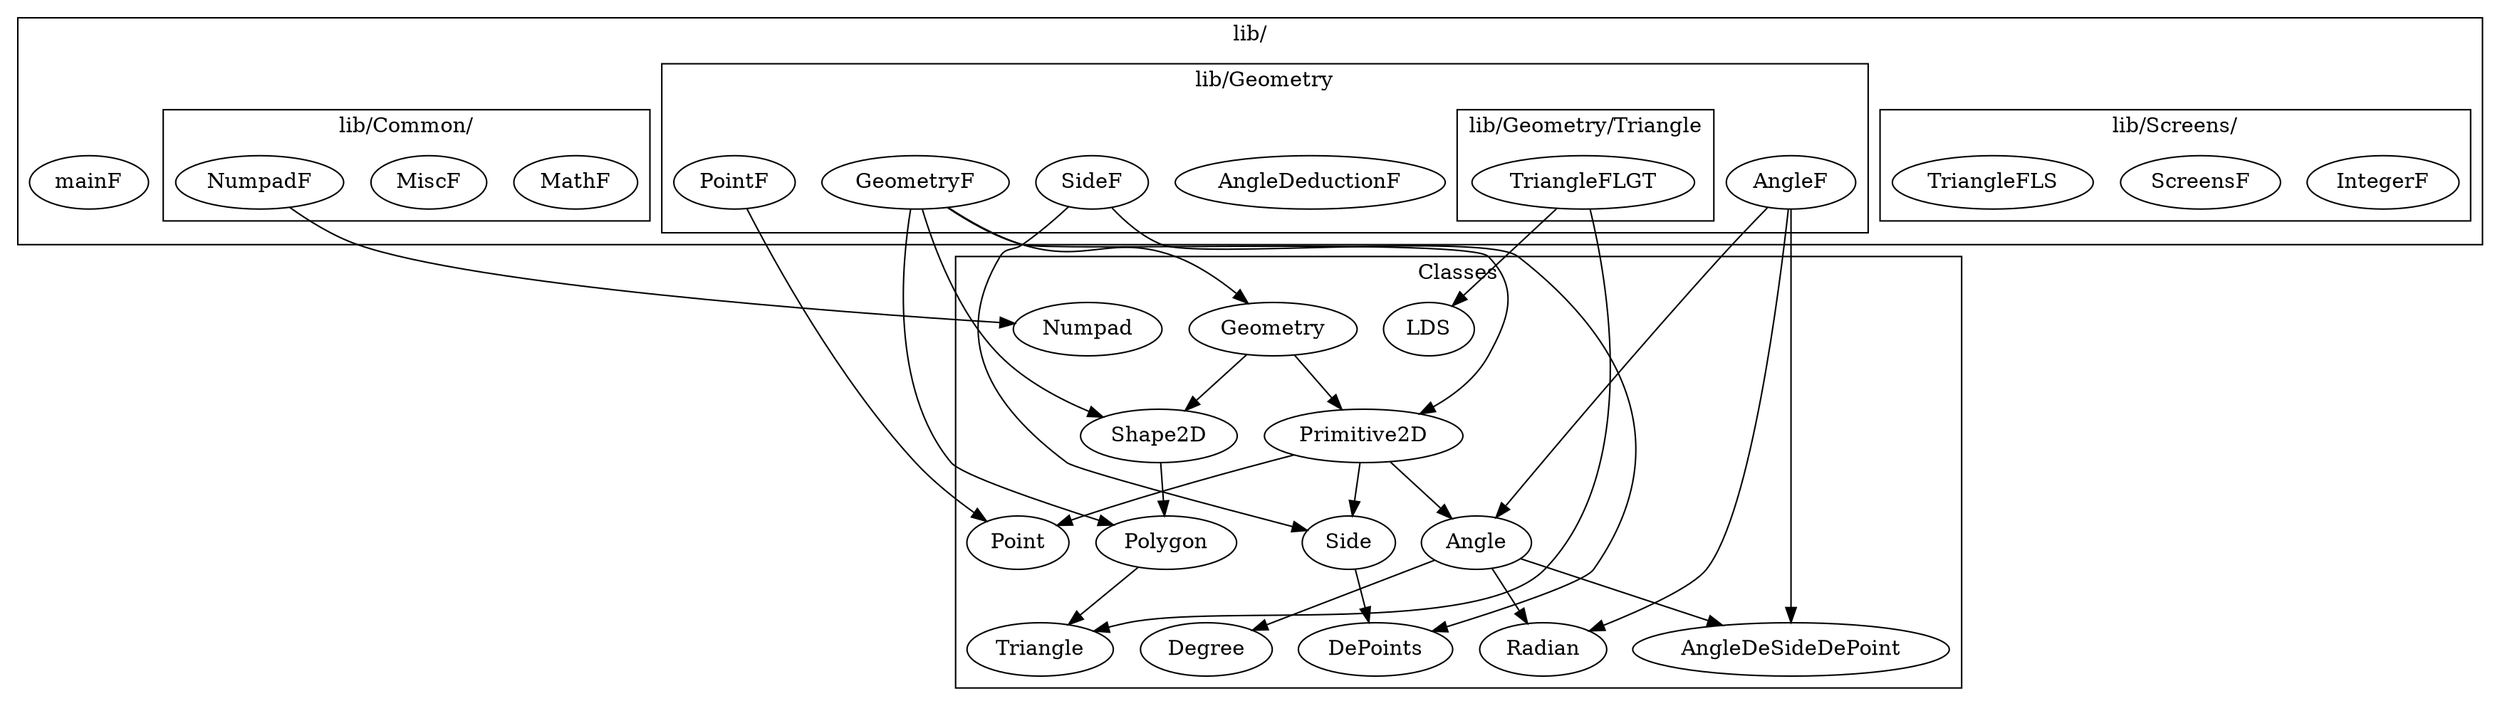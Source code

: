digraph
{
	subgraph cluster_0
	{
		label = "Classes"
		Geometry;
		Primitive2D;
		Shape2D;
		Polygon;
		Angle;
		Radian;
		Degree;
		LDS;
		Numpad;
		Point;
		Side;
		DePoints;
		Triangle;
		AngleDeSideDePoint
	}


	subgraph cluster_2
	{
		label = "lib/";
		mainF;
		subgraph cluster_3
		{
			label = "lib/Screens/"
			IntegerF;
			ScreensF;
			TriangleFLS;
		}
		subgraph cluster_4
		{
			label = "lib/Common/"
			MathF;
			MiscF;
			NumpadF;
		}
		
		subgraph cluster_5
		{
			label = "lib/Geometry";
			AngleF;
			AngleDeductionF;
			GeometryF;
			PointF;
			SideF;

			subgraph cluster_6
			{
				label = "lib/Geometry/Triangle";
				TriangleFLGT;
			}
		}
	}

	subgraph Realtions
	{
		NumpadF -> Numpad;
		TriangleFLGT -> {Triangle, LDS};
		GeometryF -> {Geometry, Primitive2D, Shape2D, Polygon};
		PointF -> Point;
		SideF -> {Side, DePoints}
		AngleF -> {Angle, Radian, AngleDeSideDePoint};

		Geometry -> {Primitive2D, Shape2D};
		Shape2D -> Polygon;
		Primitive2D -> {Angle, Point, Side};
		Side -> DePoints;
		Angle -> {Degree, Radian, AngleDeSideDePoint};
		Polygon -> Triangle;
	}
}
